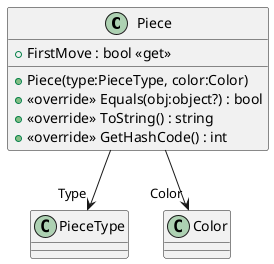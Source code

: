 @startuml
class Piece {
    + FirstMove : bool <<get>>
    + Piece(type:PieceType, color:Color)
    + <<override>> Equals(obj:object?) : bool
    + <<override>> ToString() : string
    + <<override>> GetHashCode() : int
}
Piece --> "Type" PieceType
Piece --> "Color" Color
@enduml
